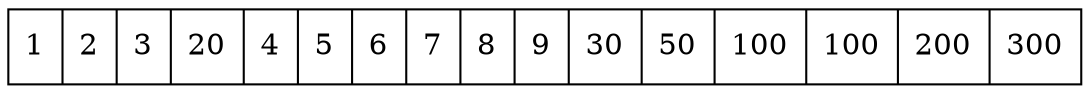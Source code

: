 digraph G{ node [shape = record ];
 rankdir=LR;X[label="{ 1|2|3|20|4|5|6|7|8|9|30|50|100|100|200|300}"]}

